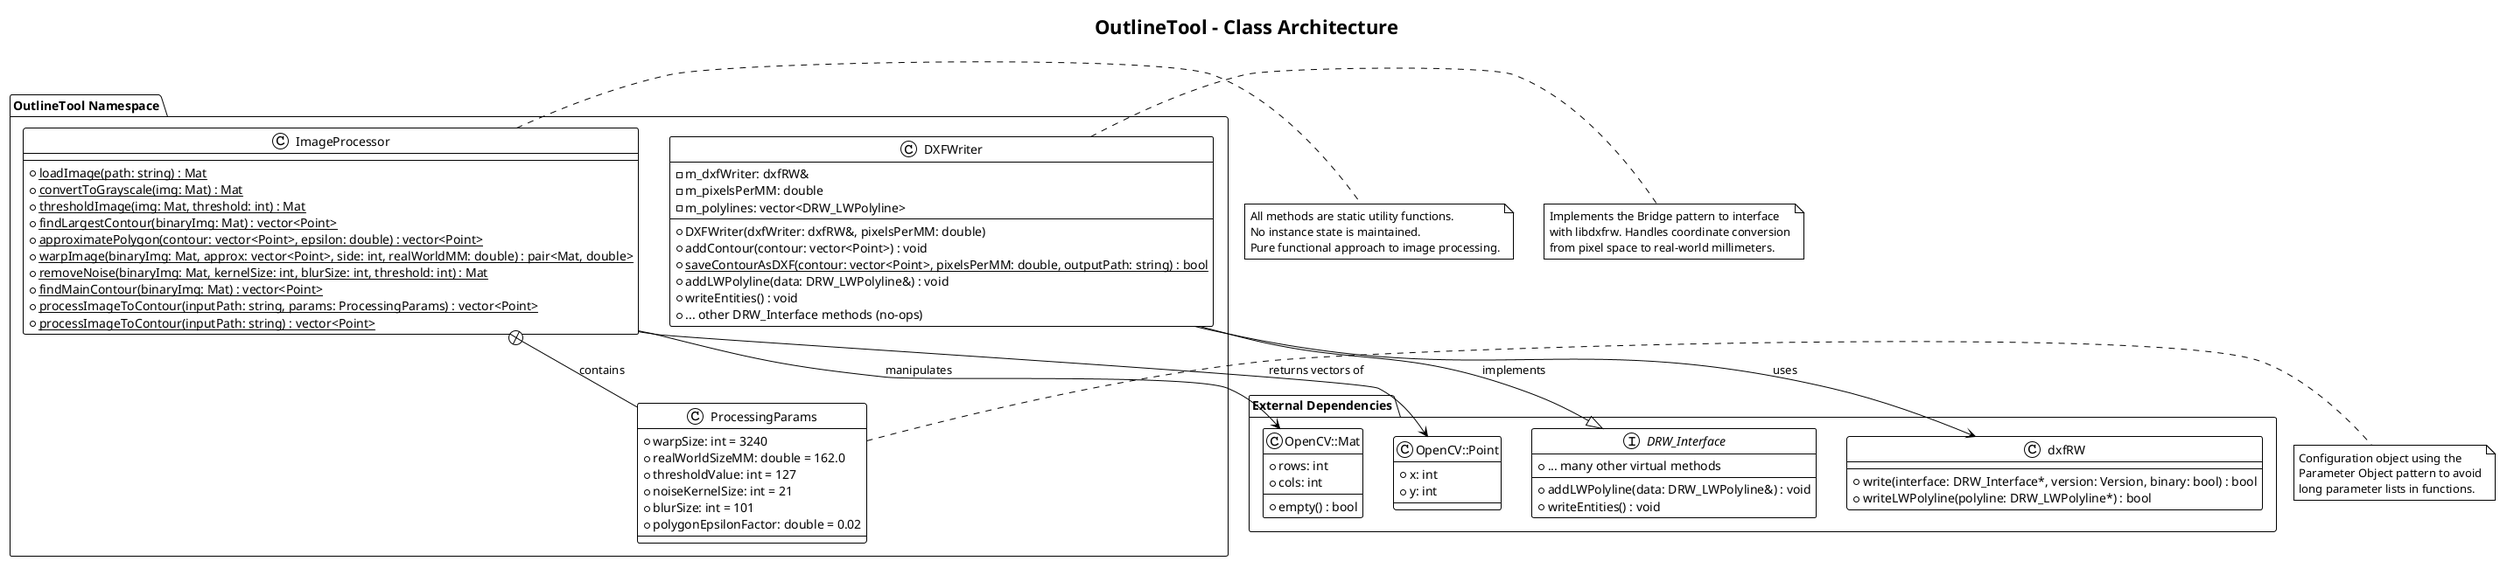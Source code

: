 @startuml OutlineTool-ClassDiagram
!theme plain
title OutlineTool - Class Architecture

package "OutlineTool Namespace" {
    
    class ImageProcessor {
        + {static} loadImage(path: string) : Mat
        + {static} convertToGrayscale(img: Mat) : Mat
        + {static} thresholdImage(img: Mat, threshold: int) : Mat
        + {static} findLargestContour(binaryImg: Mat) : vector<Point>
        + {static} approximatePolygon(contour: vector<Point>, epsilon: double) : vector<Point>
        + {static} warpImage(binaryImg: Mat, approx: vector<Point>, side: int, realWorldMM: double) : pair<Mat, double>
        + {static} removeNoise(binaryImg: Mat, kernelSize: int, blurSize: int, threshold: int) : Mat
        + {static} findMainContour(binaryImg: Mat) : vector<Point>
        + {static} processImageToContour(inputPath: string, params: ProcessingParams) : vector<Point>
        + {static} processImageToContour(inputPath: string) : vector<Point>
    }
    
    class ProcessingParams {
        + warpSize: int = 3240
        + realWorldSizeMM: double = 162.0
        + thresholdValue: int = 127
        + noiseKernelSize: int = 21
        + blurSize: int = 101
        + polygonEpsilonFactor: double = 0.02
    }
    
    class DXFWriter {
        - m_dxfWriter: dxfRW&
        - m_pixelsPerMM: double
        - m_polylines: vector<DRW_LWPolyline>
        --
        + DXFWriter(dxfWriter: dxfRW&, pixelsPerMM: double)
        + addContour(contour: vector<Point>) : void
        + {static} saveContourAsDXF(contour: vector<Point>, pixelsPerMM: double, outputPath: string) : bool
        + addLWPolyline(data: DRW_LWPolyline&) : void
        + writeEntities() : void
        + ... other DRW_Interface methods (no-ops)
    }
    
    ImageProcessor +-- ProcessingParams : contains
    
}

package "External Dependencies" {
    interface DRW_Interface {
        + addLWPolyline(data: DRW_LWPolyline&) : void
        + writeEntities() : void
        + ... many other virtual methods
    }
    
    class dxfRW {
        + write(interface: DRW_Interface*, version: Version, binary: bool) : bool
        + writeLWPolyline(polyline: DRW_LWPolyline*) : bool
    }
    
    class "OpenCV::Mat" as Mat {
        + rows: int
        + cols: int
        + empty() : bool
    }
    
    class "OpenCV::Point" as Point {
        + x: int
        + y: int
    }
}

DXFWriter --|> DRW_Interface : implements
DXFWriter --> dxfRW : uses
ImageProcessor --> Mat : manipulates
ImageProcessor --> Point : returns vectors of

note right of ImageProcessor
  All methods are static utility functions.
  No instance state is maintained.
  Pure functional approach to image processing.
end note

note right of DXFWriter
  Implements the Bridge pattern to interface
  with libdxfrw. Handles coordinate conversion
  from pixel space to real-world millimeters.
end note

note right of ProcessingParams
  Configuration object using the
  Parameter Object pattern to avoid
  long parameter lists in functions.
end note

@enduml